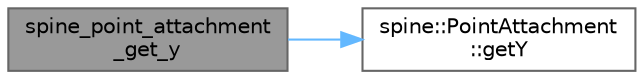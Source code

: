 digraph "spine_point_attachment_get_y"
{
 // LATEX_PDF_SIZE
  bgcolor="transparent";
  edge [fontname=Helvetica,fontsize=10,labelfontname=Helvetica,labelfontsize=10];
  node [fontname=Helvetica,fontsize=10,shape=box,height=0.2,width=0.4];
  rankdir="LR";
  Node1 [id="Node000001",label="spine_point_attachment\l_get_y",height=0.2,width=0.4,color="gray40", fillcolor="grey60", style="filled", fontcolor="black",tooltip=" "];
  Node1 -> Node2 [id="edge2_Node000001_Node000002",color="steelblue1",style="solid",tooltip=" "];
  Node2 [id="Node000002",label="spine::PointAttachment\l::getY",height=0.2,width=0.4,color="grey40", fillcolor="white", style="filled",URL="$classspine_1_1_point_attachment.html#a416cbf4bbe7ee1ab602791ed1b00f3a4",tooltip=" "];
}
